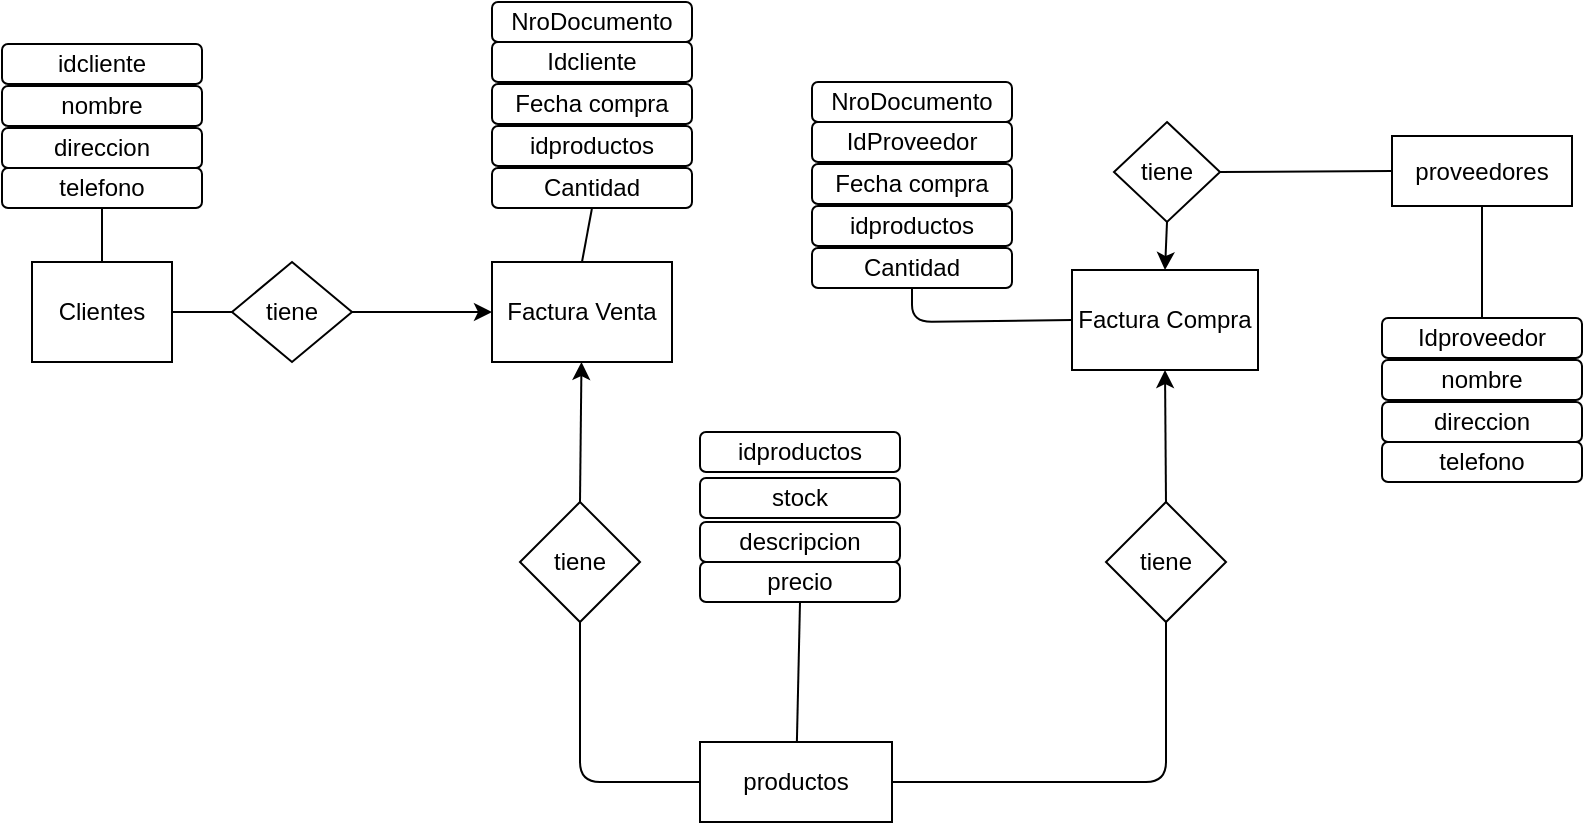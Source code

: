<mxfile version="14.7.7" type="device"><diagram id="ZqILXMAMUjYoFIGOmDmX" name="Page-1"><mxGraphModel dx="1108" dy="482" grid="1" gridSize="10" guides="1" tooltips="1" connect="1" arrows="1" fold="1" page="1" pageScale="1" pageWidth="827" pageHeight="1169" math="0" shadow="0"><root><mxCell id="0"/><mxCell id="1" parent="0"/><mxCell id="sp073AXrqiE4cE5uB65e-1" value="productos" style="rounded=0;whiteSpace=wrap;html=1;" parent="1" vertex="1"><mxGeometry x="364" y="370" width="96" height="40" as="geometry"/></mxCell><mxCell id="sp073AXrqiE4cE5uB65e-2" value="Clientes" style="rounded=0;whiteSpace=wrap;html=1;" parent="1" vertex="1"><mxGeometry x="30" y="130" width="70" height="50" as="geometry"/></mxCell><mxCell id="sp073AXrqiE4cE5uB65e-3" value="Factura Venta" style="rounded=0;whiteSpace=wrap;html=1;" parent="1" vertex="1"><mxGeometry x="260" y="130" width="90" height="50" as="geometry"/></mxCell><mxCell id="sp073AXrqiE4cE5uB65e-5" value="proveedores" style="rounded=0;whiteSpace=wrap;html=1;" parent="1" vertex="1"><mxGeometry x="710" y="67" width="90" height="35" as="geometry"/></mxCell><mxCell id="sp073AXrqiE4cE5uB65e-9" value="" style="endArrow=none;html=1;exitX=1;exitY=0.5;exitDx=0;exitDy=0;entryX=0;entryY=0.5;entryDx=0;entryDy=0;" parent="1" source="sp073AXrqiE4cE5uB65e-2" target="80_TvDu1E1CUwR1iATPq-2" edge="1"><mxGeometry width="50" height="50" relative="1" as="geometry"><mxPoint x="300" y="170" as="sourcePoint"/><mxPoint x="350" y="120" as="targetPoint"/></mxGeometry></mxCell><mxCell id="sp073AXrqiE4cE5uB65e-13" value="Factura Compra" style="rounded=0;whiteSpace=wrap;html=1;" parent="1" vertex="1"><mxGeometry x="550" y="134" width="93" height="50" as="geometry"/></mxCell><mxCell id="80_TvDu1E1CUwR1iATPq-3" style="edgeStyle=orthogonalEdgeStyle;rounded=0;orthogonalLoop=1;jettySize=auto;html=1;exitX=1;exitY=0.5;exitDx=0;exitDy=0;entryX=0;entryY=0.5;entryDx=0;entryDy=0;" parent="1" source="80_TvDu1E1CUwR1iATPq-2" target="sp073AXrqiE4cE5uB65e-3" edge="1"><mxGeometry relative="1" as="geometry"/></mxCell><mxCell id="80_TvDu1E1CUwR1iATPq-2" value="tiene" style="rhombus;whiteSpace=wrap;html=1;" parent="1" vertex="1"><mxGeometry x="130" y="130" width="60" height="50" as="geometry"/></mxCell><mxCell id="80_TvDu1E1CUwR1iATPq-7" value="tiene" style="rhombus;whiteSpace=wrap;html=1;" parent="1" vertex="1"><mxGeometry x="274" y="250" width="60" height="60" as="geometry"/></mxCell><mxCell id="80_TvDu1E1CUwR1iATPq-8" value="" style="endArrow=none;html=1;exitX=0;exitY=0.5;exitDx=0;exitDy=0;entryX=0.5;entryY=1;entryDx=0;entryDy=0;" parent="1" source="sp073AXrqiE4cE5uB65e-1" target="80_TvDu1E1CUwR1iATPq-7" edge="1"><mxGeometry width="50" height="50" relative="1" as="geometry"><mxPoint x="389" y="260" as="sourcePoint"/><mxPoint x="439" y="210" as="targetPoint"/><Array as="points"><mxPoint x="304" y="390"/></Array></mxGeometry></mxCell><mxCell id="80_TvDu1E1CUwR1iATPq-9" value="" style="endArrow=classic;html=1;exitX=0.5;exitY=0;exitDx=0;exitDy=0;" parent="1" source="80_TvDu1E1CUwR1iATPq-7" target="sp073AXrqiE4cE5uB65e-3" edge="1"><mxGeometry width="50" height="50" relative="1" as="geometry"><mxPoint x="390" y="350" as="sourcePoint"/><mxPoint x="305" y="320" as="targetPoint"/></mxGeometry></mxCell><mxCell id="80_TvDu1E1CUwR1iATPq-10" value="tiene" style="rhombus;whiteSpace=wrap;html=1;" parent="1" vertex="1"><mxGeometry x="567" y="250" width="60" height="60" as="geometry"/></mxCell><mxCell id="80_TvDu1E1CUwR1iATPq-11" value="" style="endArrow=none;html=1;exitX=1;exitY=0.5;exitDx=0;exitDy=0;entryX=0.5;entryY=1;entryDx=0;entryDy=0;" parent="1" source="sp073AXrqiE4cE5uB65e-1" target="80_TvDu1E1CUwR1iATPq-10" edge="1"><mxGeometry width="50" height="50" relative="1" as="geometry"><mxPoint x="389" y="260" as="sourcePoint"/><mxPoint x="439" y="210" as="targetPoint"/><Array as="points"><mxPoint x="597" y="390"/></Array></mxGeometry></mxCell><mxCell id="80_TvDu1E1CUwR1iATPq-12" value="" style="endArrow=classic;html=1;entryX=0.5;entryY=1;entryDx=0;entryDy=0;exitX=0.5;exitY=0;exitDx=0;exitDy=0;" parent="1" source="80_TvDu1E1CUwR1iATPq-10" target="sp073AXrqiE4cE5uB65e-13" edge="1"><mxGeometry width="50" height="50" relative="1" as="geometry"><mxPoint x="603" y="340" as="sourcePoint"/><mxPoint x="598" y="320" as="targetPoint"/></mxGeometry></mxCell><mxCell id="80_TvDu1E1CUwR1iATPq-17" value="tiene" style="rhombus;whiteSpace=wrap;html=1;" parent="1" vertex="1"><mxGeometry x="571" y="60" width="53" height="50" as="geometry"/></mxCell><mxCell id="80_TvDu1E1CUwR1iATPq-18" value="" style="endArrow=classic;html=1;exitX=0.5;exitY=1;exitDx=0;exitDy=0;entryX=0.5;entryY=0;entryDx=0;entryDy=0;" parent="1" source="80_TvDu1E1CUwR1iATPq-17" target="sp073AXrqiE4cE5uB65e-13" edge="1"><mxGeometry width="50" height="50" relative="1" as="geometry"><mxPoint x="353" y="210" as="sourcePoint"/><mxPoint x="403" y="160" as="targetPoint"/></mxGeometry></mxCell><mxCell id="80_TvDu1E1CUwR1iATPq-19" value="" style="endArrow=none;html=1;entryX=0;entryY=0.5;entryDx=0;entryDy=0;exitX=1;exitY=0.5;exitDx=0;exitDy=0;" parent="1" source="80_TvDu1E1CUwR1iATPq-17" target="sp073AXrqiE4cE5uB65e-5" edge="1"><mxGeometry width="50" height="50" relative="1" as="geometry"><mxPoint x="353" y="210" as="sourcePoint"/><mxPoint x="597" y="45" as="targetPoint"/></mxGeometry></mxCell><mxCell id="80_TvDu1E1CUwR1iATPq-21" value="Idcliente" style="rounded=1;whiteSpace=wrap;html=1;" parent="1" vertex="1"><mxGeometry x="260" y="20" width="100" height="20" as="geometry"/></mxCell><mxCell id="80_TvDu1E1CUwR1iATPq-23" value="Fecha compra" style="rounded=1;whiteSpace=wrap;html=1;" parent="1" vertex="1"><mxGeometry x="260" y="41" width="100" height="20" as="geometry"/></mxCell><mxCell id="80_TvDu1E1CUwR1iATPq-24" value="idproductos" style="rounded=1;whiteSpace=wrap;html=1;" parent="1" vertex="1"><mxGeometry x="260" y="62" width="100" height="20" as="geometry"/></mxCell><mxCell id="80_TvDu1E1CUwR1iATPq-26" value="Cantidad" style="rounded=1;whiteSpace=wrap;html=1;" parent="1" vertex="1"><mxGeometry x="260" y="83" width="100" height="20" as="geometry"/></mxCell><mxCell id="80_TvDu1E1CUwR1iATPq-28" value="" style="endArrow=none;html=1;entryX=0.5;entryY=1;entryDx=0;entryDy=0;exitX=0.5;exitY=0;exitDx=0;exitDy=0;" parent="1" source="sp073AXrqiE4cE5uB65e-3" target="80_TvDu1E1CUwR1iATPq-26" edge="1"><mxGeometry width="50" height="50" relative="1" as="geometry"><mxPoint x="390" y="200" as="sourcePoint"/><mxPoint x="440" y="150" as="targetPoint"/></mxGeometry></mxCell><mxCell id="80_TvDu1E1CUwR1iATPq-29" value="idcliente" style="rounded=1;whiteSpace=wrap;html=1;" parent="1" vertex="1"><mxGeometry x="15" y="21" width="100" height="20" as="geometry"/></mxCell><mxCell id="80_TvDu1E1CUwR1iATPq-30" value="nombre" style="rounded=1;whiteSpace=wrap;html=1;" parent="1" vertex="1"><mxGeometry x="15" y="42" width="100" height="20" as="geometry"/></mxCell><mxCell id="80_TvDu1E1CUwR1iATPq-31" value="direccion" style="rounded=1;whiteSpace=wrap;html=1;" parent="1" vertex="1"><mxGeometry x="15" y="63" width="100" height="20" as="geometry"/></mxCell><mxCell id="80_TvDu1E1CUwR1iATPq-32" value="telefono" style="rounded=1;whiteSpace=wrap;html=1;" parent="1" vertex="1"><mxGeometry x="15" y="83" width="100" height="20" as="geometry"/></mxCell><mxCell id="80_TvDu1E1CUwR1iATPq-33" value="" style="endArrow=none;html=1;exitX=0.5;exitY=1;exitDx=0;exitDy=0;entryX=0.5;entryY=0;entryDx=0;entryDy=0;" parent="1" source="80_TvDu1E1CUwR1iATPq-32" target="sp073AXrqiE4cE5uB65e-2" edge="1"><mxGeometry width="50" height="50" relative="1" as="geometry"><mxPoint x="390" y="200" as="sourcePoint"/><mxPoint x="440" y="150" as="targetPoint"/></mxGeometry></mxCell><mxCell id="80_TvDu1E1CUwR1iATPq-34" value="idproductos" style="rounded=1;whiteSpace=wrap;html=1;" parent="1" vertex="1"><mxGeometry x="364" y="215" width="100" height="20" as="geometry"/></mxCell><mxCell id="80_TvDu1E1CUwR1iATPq-35" value="descripcion" style="rounded=1;whiteSpace=wrap;html=1;" parent="1" vertex="1"><mxGeometry x="364" y="260" width="100" height="20" as="geometry"/></mxCell><mxCell id="80_TvDu1E1CUwR1iATPq-36" value="precio" style="rounded=1;whiteSpace=wrap;html=1;" parent="1" vertex="1"><mxGeometry x="364" y="280" width="100" height="20" as="geometry"/></mxCell><mxCell id="80_TvDu1E1CUwR1iATPq-40" value="" style="endArrow=none;html=1;exitX=0.5;exitY=1;exitDx=0;exitDy=0;" parent="1" source="80_TvDu1E1CUwR1iATPq-36" target="sp073AXrqiE4cE5uB65e-1" edge="1"><mxGeometry width="50" height="50" relative="1" as="geometry"><mxPoint x="414" y="320" as="sourcePoint"/><mxPoint x="440" y="380" as="targetPoint"/></mxGeometry></mxCell><mxCell id="80_TvDu1E1CUwR1iATPq-41" value="IdProveedor" style="rounded=1;whiteSpace=wrap;html=1;" parent="1" vertex="1"><mxGeometry x="420" y="60" width="100" height="20" as="geometry"/></mxCell><mxCell id="80_TvDu1E1CUwR1iATPq-42" value="Fecha compra" style="rounded=1;whiteSpace=wrap;html=1;" parent="1" vertex="1"><mxGeometry x="420" y="81" width="100" height="20" as="geometry"/></mxCell><mxCell id="80_TvDu1E1CUwR1iATPq-43" value="idproductos" style="rounded=1;whiteSpace=wrap;html=1;" parent="1" vertex="1"><mxGeometry x="420" y="102" width="100" height="20" as="geometry"/></mxCell><mxCell id="80_TvDu1E1CUwR1iATPq-44" value="Cantidad" style="rounded=1;whiteSpace=wrap;html=1;" parent="1" vertex="1"><mxGeometry x="420" y="123" width="100" height="20" as="geometry"/></mxCell><mxCell id="80_TvDu1E1CUwR1iATPq-45" value="" style="endArrow=none;html=1;entryX=0.5;entryY=1;entryDx=0;entryDy=0;exitX=0;exitY=0.5;exitDx=0;exitDy=0;" parent="1" source="sp073AXrqiE4cE5uB65e-13" target="80_TvDu1E1CUwR1iATPq-44" edge="1"><mxGeometry width="50" height="50" relative="1" as="geometry"><mxPoint x="465" y="170" as="sourcePoint"/><mxPoint x="600" y="190" as="targetPoint"/><Array as="points"><mxPoint x="470" y="160"/></Array></mxGeometry></mxCell><mxCell id="80_TvDu1E1CUwR1iATPq-46" value="Idproveedor" style="rounded=1;whiteSpace=wrap;html=1;" parent="1" vertex="1"><mxGeometry x="705" y="158" width="100" height="20" as="geometry"/></mxCell><mxCell id="80_TvDu1E1CUwR1iATPq-47" value="nombre" style="rounded=1;whiteSpace=wrap;html=1;" parent="1" vertex="1"><mxGeometry x="705" y="179" width="100" height="20" as="geometry"/></mxCell><mxCell id="80_TvDu1E1CUwR1iATPq-48" value="direccion" style="rounded=1;whiteSpace=wrap;html=1;" parent="1" vertex="1"><mxGeometry x="705" y="200" width="100" height="20" as="geometry"/></mxCell><mxCell id="80_TvDu1E1CUwR1iATPq-49" value="telefono" style="rounded=1;whiteSpace=wrap;html=1;" parent="1" vertex="1"><mxGeometry x="705" y="220" width="100" height="20" as="geometry"/></mxCell><mxCell id="80_TvDu1E1CUwR1iATPq-50" value="" style="endArrow=none;html=1;exitX=0.5;exitY=0;exitDx=0;exitDy=0;entryX=0.5;entryY=1;entryDx=0;entryDy=0;" parent="1" source="80_TvDu1E1CUwR1iATPq-46" target="sp073AXrqiE4cE5uB65e-5" edge="1"><mxGeometry width="50" height="50" relative="1" as="geometry"><mxPoint x="390" y="190" as="sourcePoint"/><mxPoint x="440" y="140" as="targetPoint"/></mxGeometry></mxCell><mxCell id="iwnDwGbyU7Xlu7vQbGTq-1" value="stock" style="rounded=1;whiteSpace=wrap;html=1;" vertex="1" parent="1"><mxGeometry x="364" y="238" width="100" height="20" as="geometry"/></mxCell><mxCell id="iwnDwGbyU7Xlu7vQbGTq-7" value="NroDocumento" style="rounded=1;whiteSpace=wrap;html=1;" vertex="1" parent="1"><mxGeometry x="260" width="100" height="20" as="geometry"/></mxCell><mxCell id="iwnDwGbyU7Xlu7vQbGTq-8" value="NroDocumento" style="rounded=1;whiteSpace=wrap;html=1;" vertex="1" parent="1"><mxGeometry x="420" y="40" width="100" height="20" as="geometry"/></mxCell></root></mxGraphModel></diagram></mxfile>